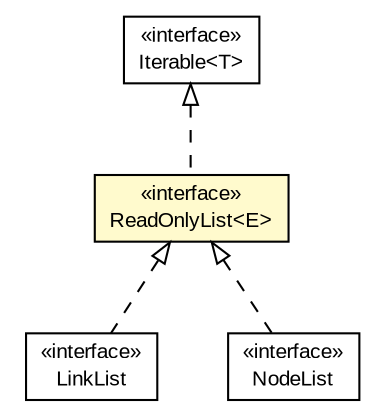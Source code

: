 #!/usr/local/bin/dot
#
# Class diagram 
# Generated by UMLGraph version 5.1 (http://www.umlgraph.org/)
#

digraph G {
	edge [fontname="arial",fontsize=10,labelfontname="arial",labelfontsize=10];
	node [fontname="arial",fontsize=10,shape=plaintext];
	nodesep=0.25;
	ranksep=0.5;
	// io.nextweb.fn.ReadOnlyList<E>
	c5154 [label=<<table title="io.nextweb.fn.ReadOnlyList" border="0" cellborder="1" cellspacing="0" cellpadding="2" port="p" bgcolor="lemonChiffon" href="./ReadOnlyList.html">
		<tr><td><table border="0" cellspacing="0" cellpadding="1">
<tr><td align="center" balign="center"> &#171;interface&#187; </td></tr>
<tr><td align="center" balign="center"> ReadOnlyList&lt;E&gt; </td></tr>
		</table></td></tr>
		</table>>, fontname="arial", fontcolor="black", fontsize=10.0];
	// io.nextweb.LinkList
	c5165 [label=<<table title="io.nextweb.LinkList" border="0" cellborder="1" cellspacing="0" cellpadding="2" port="p" href="../LinkList.html">
		<tr><td><table border="0" cellspacing="0" cellpadding="1">
<tr><td align="center" balign="center"> &#171;interface&#187; </td></tr>
<tr><td align="center" balign="center"> LinkList </td></tr>
		</table></td></tr>
		</table>>, fontname="arial", fontcolor="black", fontsize=10.0];
	// io.nextweb.NodeList
	c5172 [label=<<table title="io.nextweb.NodeList" border="0" cellborder="1" cellspacing="0" cellpadding="2" port="p" href="../NodeList.html">
		<tr><td><table border="0" cellspacing="0" cellpadding="1">
<tr><td align="center" balign="center"> &#171;interface&#187; </td></tr>
<tr><td align="center" balign="center"> NodeList </td></tr>
		</table></td></tr>
		</table>>, fontname="arial", fontcolor="black", fontsize=10.0];
	//io.nextweb.fn.ReadOnlyList<E> implements java.lang.Iterable<T>
	c5185:p -> c5154:p [dir=back,arrowtail=empty,style=dashed];
	//io.nextweb.LinkList implements io.nextweb.fn.ReadOnlyList<E>
	c5154:p -> c5165:p [dir=back,arrowtail=empty,style=dashed];
	//io.nextweb.NodeList implements io.nextweb.fn.ReadOnlyList<E>
	c5154:p -> c5172:p [dir=back,arrowtail=empty,style=dashed];
	// java.lang.Iterable<T>
	c5185 [label=<<table title="java.lang.Iterable" border="0" cellborder="1" cellspacing="0" cellpadding="2" port="p" href="http://java.sun.com/j2se/1.4.2/docs/api/java/lang/Iterable.html">
		<tr><td><table border="0" cellspacing="0" cellpadding="1">
<tr><td align="center" balign="center"> &#171;interface&#187; </td></tr>
<tr><td align="center" balign="center"> Iterable&lt;T&gt; </td></tr>
		</table></td></tr>
		</table>>, fontname="arial", fontcolor="black", fontsize=10.0];
}

